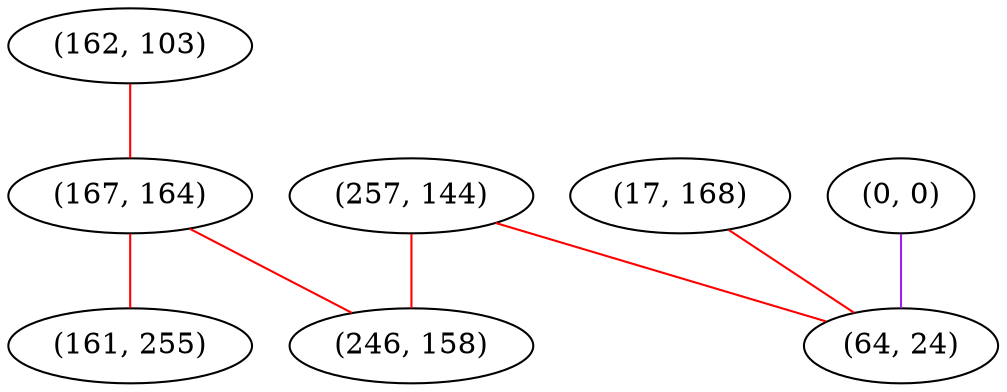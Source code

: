 graph "" {
"(162, 103)";
"(17, 168)";
"(0, 0)";
"(257, 144)";
"(64, 24)";
"(167, 164)";
"(246, 158)";
"(161, 255)";
"(162, 103)" -- "(167, 164)"  [color=red, key=0, weight=1];
"(17, 168)" -- "(64, 24)"  [color=red, key=0, weight=1];
"(0, 0)" -- "(64, 24)"  [color=purple, key=0, weight=4];
"(257, 144)" -- "(64, 24)"  [color=red, key=0, weight=1];
"(257, 144)" -- "(246, 158)"  [color=red, key=0, weight=1];
"(167, 164)" -- "(161, 255)"  [color=red, key=0, weight=1];
"(167, 164)" -- "(246, 158)"  [color=red, key=0, weight=1];
}
